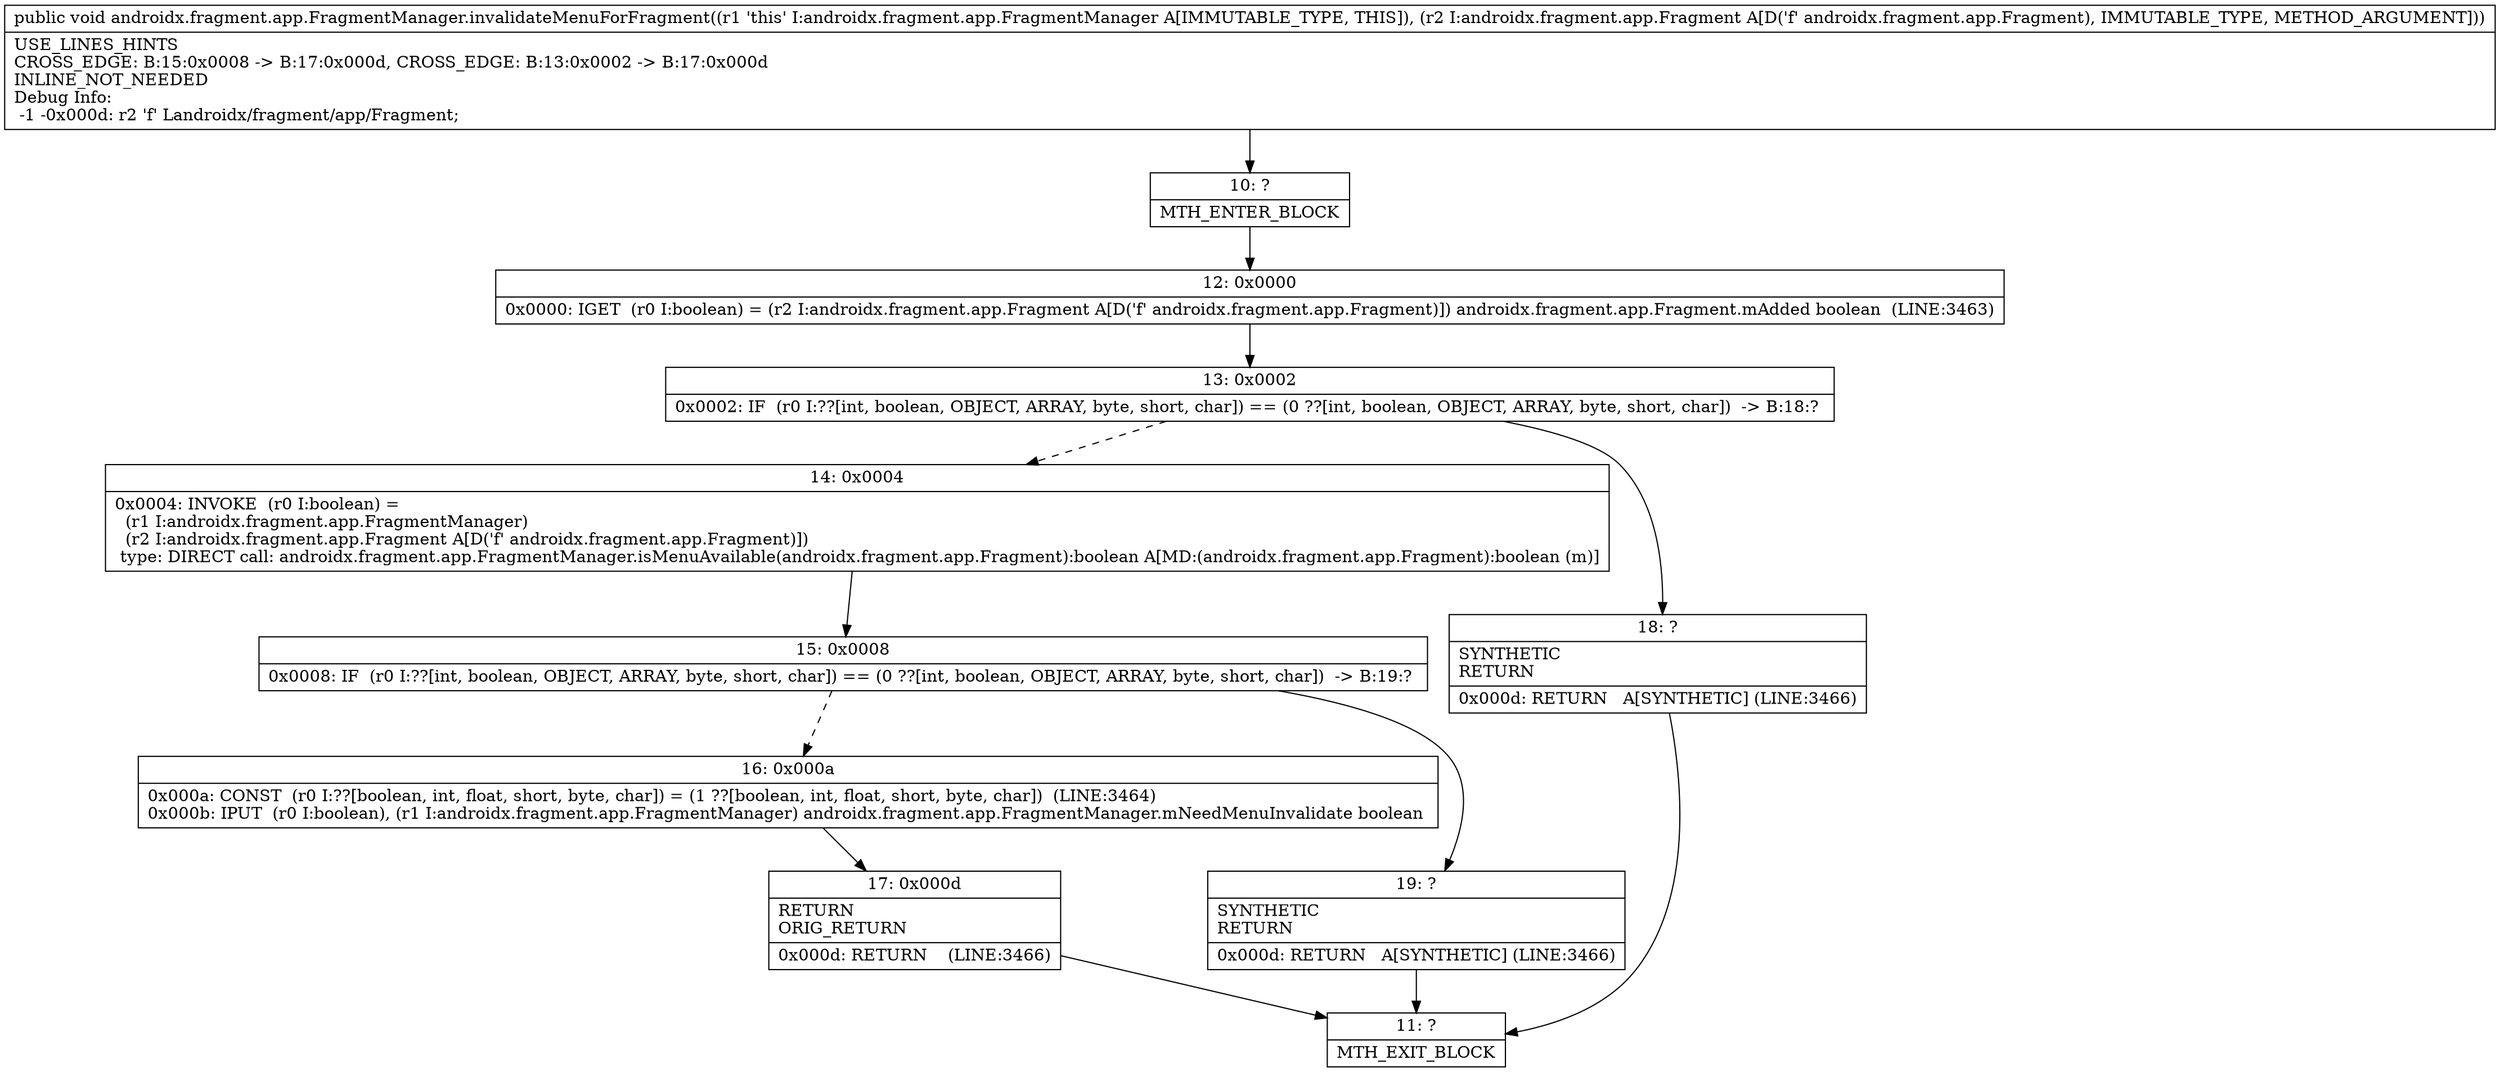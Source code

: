 digraph "CFG forandroidx.fragment.app.FragmentManager.invalidateMenuForFragment(Landroidx\/fragment\/app\/Fragment;)V" {
Node_10 [shape=record,label="{10\:\ ?|MTH_ENTER_BLOCK\l}"];
Node_12 [shape=record,label="{12\:\ 0x0000|0x0000: IGET  (r0 I:boolean) = (r2 I:androidx.fragment.app.Fragment A[D('f' androidx.fragment.app.Fragment)]) androidx.fragment.app.Fragment.mAdded boolean  (LINE:3463)\l}"];
Node_13 [shape=record,label="{13\:\ 0x0002|0x0002: IF  (r0 I:??[int, boolean, OBJECT, ARRAY, byte, short, char]) == (0 ??[int, boolean, OBJECT, ARRAY, byte, short, char])  \-\> B:18:? \l}"];
Node_14 [shape=record,label="{14\:\ 0x0004|0x0004: INVOKE  (r0 I:boolean) = \l  (r1 I:androidx.fragment.app.FragmentManager)\l  (r2 I:androidx.fragment.app.Fragment A[D('f' androidx.fragment.app.Fragment)])\l type: DIRECT call: androidx.fragment.app.FragmentManager.isMenuAvailable(androidx.fragment.app.Fragment):boolean A[MD:(androidx.fragment.app.Fragment):boolean (m)]\l}"];
Node_15 [shape=record,label="{15\:\ 0x0008|0x0008: IF  (r0 I:??[int, boolean, OBJECT, ARRAY, byte, short, char]) == (0 ??[int, boolean, OBJECT, ARRAY, byte, short, char])  \-\> B:19:? \l}"];
Node_16 [shape=record,label="{16\:\ 0x000a|0x000a: CONST  (r0 I:??[boolean, int, float, short, byte, char]) = (1 ??[boolean, int, float, short, byte, char])  (LINE:3464)\l0x000b: IPUT  (r0 I:boolean), (r1 I:androidx.fragment.app.FragmentManager) androidx.fragment.app.FragmentManager.mNeedMenuInvalidate boolean \l}"];
Node_17 [shape=record,label="{17\:\ 0x000d|RETURN\lORIG_RETURN\l|0x000d: RETURN    (LINE:3466)\l}"];
Node_11 [shape=record,label="{11\:\ ?|MTH_EXIT_BLOCK\l}"];
Node_19 [shape=record,label="{19\:\ ?|SYNTHETIC\lRETURN\l|0x000d: RETURN   A[SYNTHETIC] (LINE:3466)\l}"];
Node_18 [shape=record,label="{18\:\ ?|SYNTHETIC\lRETURN\l|0x000d: RETURN   A[SYNTHETIC] (LINE:3466)\l}"];
MethodNode[shape=record,label="{public void androidx.fragment.app.FragmentManager.invalidateMenuForFragment((r1 'this' I:androidx.fragment.app.FragmentManager A[IMMUTABLE_TYPE, THIS]), (r2 I:androidx.fragment.app.Fragment A[D('f' androidx.fragment.app.Fragment), IMMUTABLE_TYPE, METHOD_ARGUMENT]))  | USE_LINES_HINTS\lCROSS_EDGE: B:15:0x0008 \-\> B:17:0x000d, CROSS_EDGE: B:13:0x0002 \-\> B:17:0x000d\lINLINE_NOT_NEEDED\lDebug Info:\l  \-1 \-0x000d: r2 'f' Landroidx\/fragment\/app\/Fragment;\l}"];
MethodNode -> Node_10;Node_10 -> Node_12;
Node_12 -> Node_13;
Node_13 -> Node_14[style=dashed];
Node_13 -> Node_18;
Node_14 -> Node_15;
Node_15 -> Node_16[style=dashed];
Node_15 -> Node_19;
Node_16 -> Node_17;
Node_17 -> Node_11;
Node_19 -> Node_11;
Node_18 -> Node_11;
}

